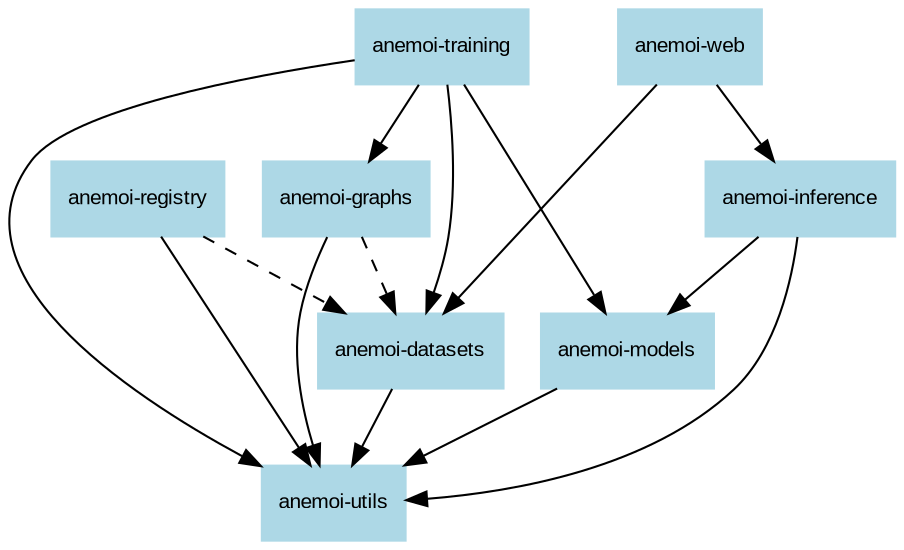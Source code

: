 digraph {

    node [shape=record, fontname=Arial, fontsize=10,
        style=filled, color=lightblue];
    edge [fontname=Arial, fontsize=10];


    "anemoi-datasets" -> "anemoi-utils";
    "anemoi-registry" -> "anemoi-utils";
    "anemoi-training" -> "anemoi-graphs";
    "anemoi-graphs" -> "anemoi-utils";
    "anemoi-training" -> "anemoi-models";
    "anemoi-models" -> "anemoi-utils";
    "anemoi-training" -> "anemoi-datasets";
    "anemoi-training" -> "anemoi-utils";
    "anemoi-inference" -> "anemoi-models";
    "anemoi-inference" -> "anemoi-utils";
    "anemoi-web" -> "anemoi-inference";
    "anemoi-web" -> "anemoi-datasets";
    "anemoi-registry" -> "anemoi-datasets" [style=dashed];
    "anemoi-graphs" -> "anemoi-datasets" [style=dashed];
}
